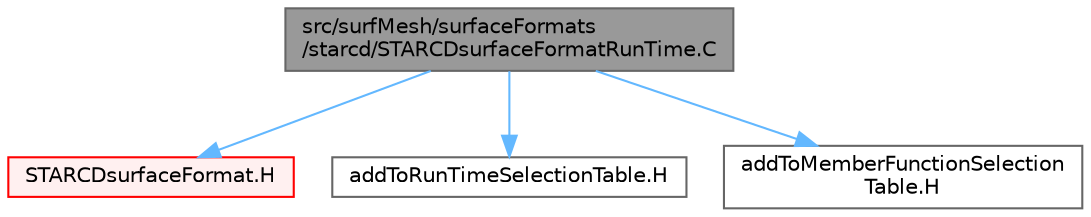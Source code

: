 digraph "src/surfMesh/surfaceFormats/starcd/STARCDsurfaceFormatRunTime.C"
{
 // LATEX_PDF_SIZE
  bgcolor="transparent";
  edge [fontname=Helvetica,fontsize=10,labelfontname=Helvetica,labelfontsize=10];
  node [fontname=Helvetica,fontsize=10,shape=box,height=0.2,width=0.4];
  Node1 [id="Node000001",label="src/surfMesh/surfaceFormats\l/starcd/STARCDsurfaceFormatRunTime.C",height=0.2,width=0.4,color="gray40", fillcolor="grey60", style="filled", fontcolor="black",tooltip=" "];
  Node1 -> Node2 [id="edge1_Node000001_Node000002",color="steelblue1",style="solid",tooltip=" "];
  Node2 [id="Node000002",label="STARCDsurfaceFormat.H",height=0.2,width=0.4,color="red", fillcolor="#FFF0F0", style="filled",URL="$STARCDsurfaceFormat_8H.html",tooltip=" "];
  Node1 -> Node275 [id="edge2_Node000001_Node000275",color="steelblue1",style="solid",tooltip=" "];
  Node275 [id="Node000275",label="addToRunTimeSelectionTable.H",height=0.2,width=0.4,color="grey40", fillcolor="white", style="filled",URL="$addToRunTimeSelectionTable_8H.html",tooltip="Macros for easy insertion into run-time selection tables."];
  Node1 -> Node276 [id="edge3_Node000001_Node000276",color="steelblue1",style="solid",tooltip=" "];
  Node276 [id="Node000276",label="addToMemberFunctionSelection\lTable.H",height=0.2,width=0.4,color="grey40", fillcolor="white", style="filled",URL="$addToMemberFunctionSelectionTable_8H.html",tooltip="Macros for easy insertion into member function selection tables."];
}
